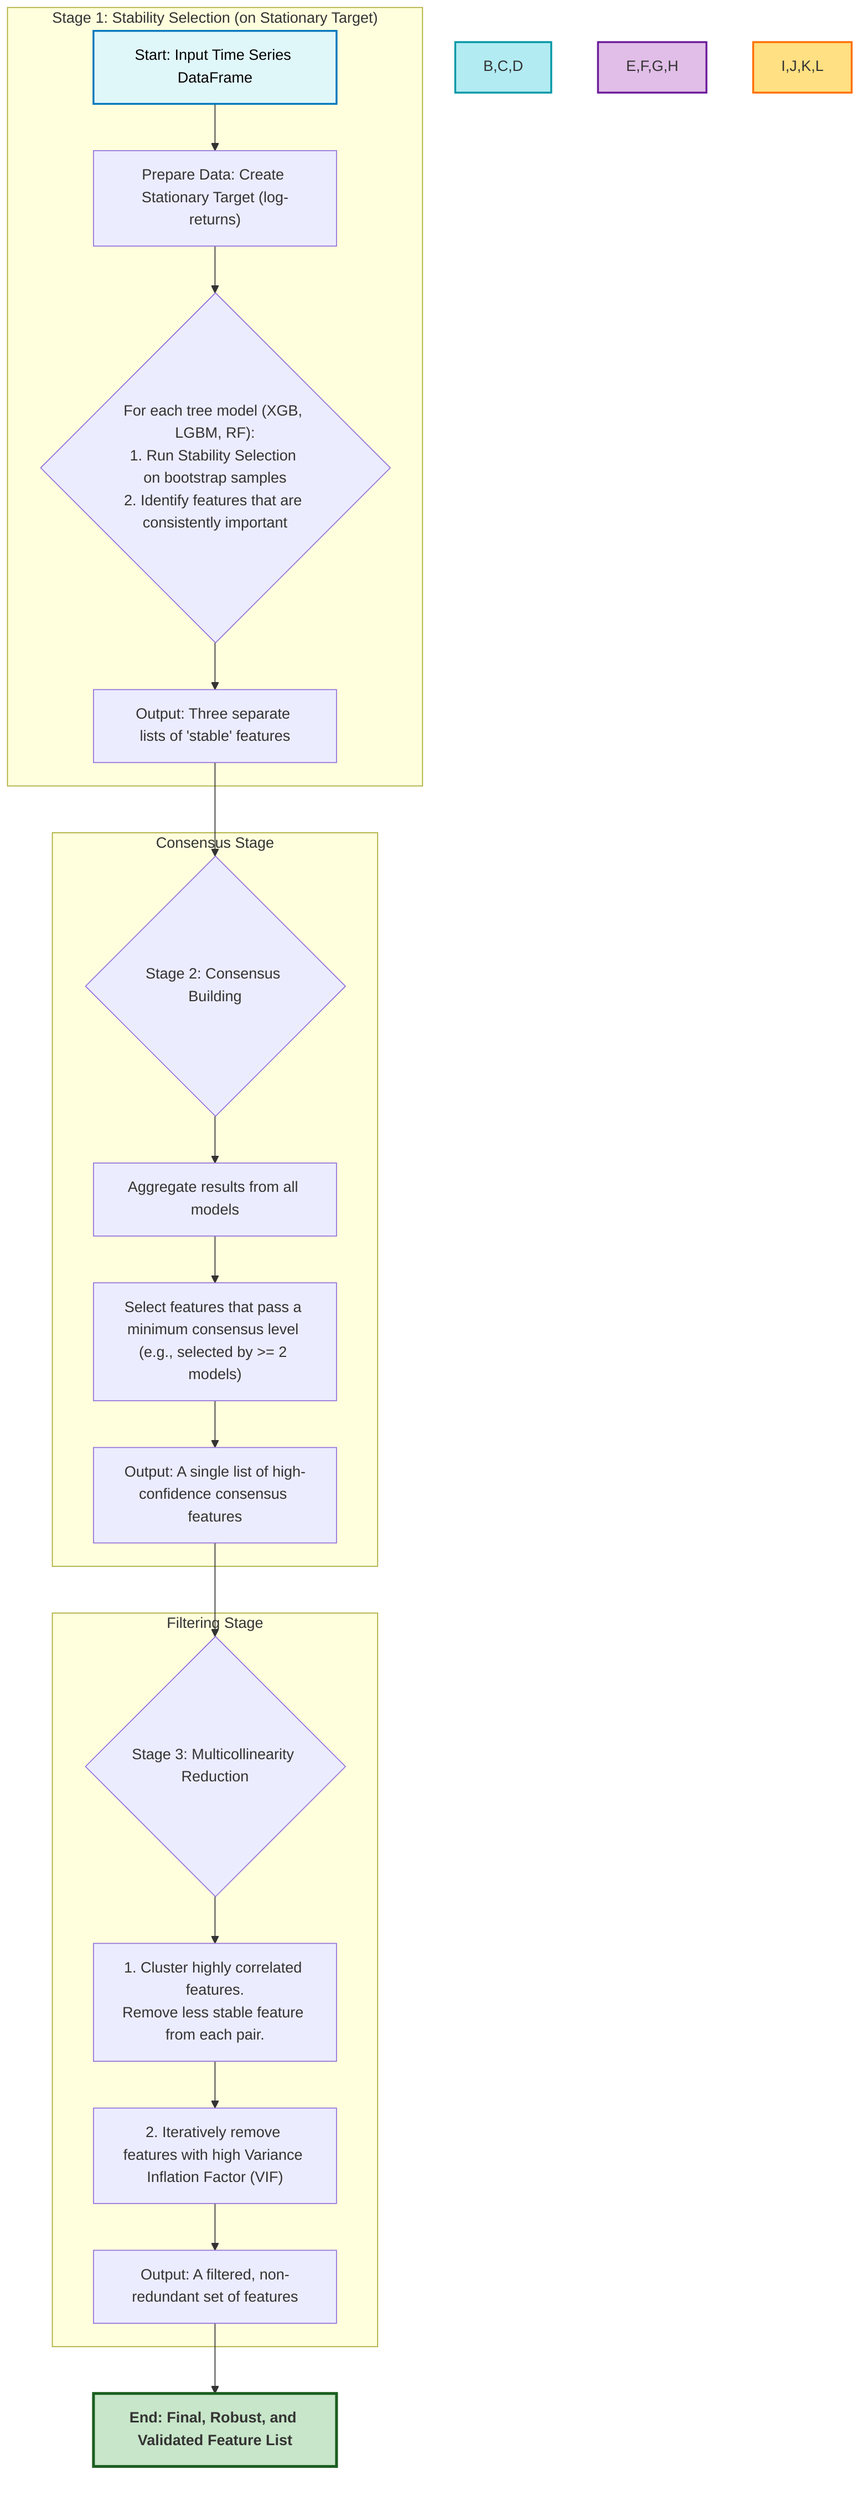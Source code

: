 graph TD
    subgraph "Stage 1: Stability Selection (on Stationary Target)"
        A["Start: Input Time Series DataFrame"] --> B["Prepare Data: Create Stationary Target (log-returns)"];
        B --> C{"For each tree model (XGB, LGBM, RF):
1. Run Stability Selection on bootstrap samples
2. Identify features that are consistently important"};
        C --> D["Output: Three separate lists of 'stable' features"];
    end

    D --> E{"Stage 2: Consensus Building"};
    subgraph "Consensus Stage"
        E --> F["Aggregate results from all models"];
        F --> G["Select features that pass a minimum consensus level (e.g., selected by >= 2 models)"];
        G --> H["Output: A single list of high-confidence consensus features"];
    end

    H --> I{"Stage 3: Multicollinearity Reduction"};
    subgraph "Filtering Stage"
        I --> J["1. Cluster highly correlated features.
Remove less stable feature from each pair."];
        J --> K["2. Iteratively remove features with high Variance Inflation Factor (VIF)"];
        K --> L["Output: A filtered, non-redundant set of features"];
    end

    %% L --> M{"Stage 4: Final Validation (on Original Target)"};
    %% subgraph "Validation Stage"
    %%     M --> N["Train a final model (LGBM) with the filtered features on the original, non-stationary data"];
    %%     N --> O["Calculate Permutation Feature Importance (PFI) on a hold-out validation set"];
    %%     O --> P["Keep only features with positive PFI scores (i.e., features that are genuinely predictive)"];
    %% end

    L --> M["End: Final, Robust, and Validated Feature List"];

    %% Styles
    style A fill:#e0f7fa,stroke:#0277bd,stroke-width:2px,color:#000
    style B,C,D fill:#b2ebf2,stroke:#0097a7,stroke-width:2px
    
    style E,F,G,H fill:#e1bee7,stroke:#6a1b9a,stroke-width:2px

    style I,J,K,L fill:#ffe082,stroke:#ff6f00,stroke-width:2px

    %% style M,N,O,P fill:#d7ccc8,stroke:#3e2723,stroke-width:2px
    
    style M fill:#c8e6c9,stroke:#1b5e20,stroke-width:3px,font-weight:bold